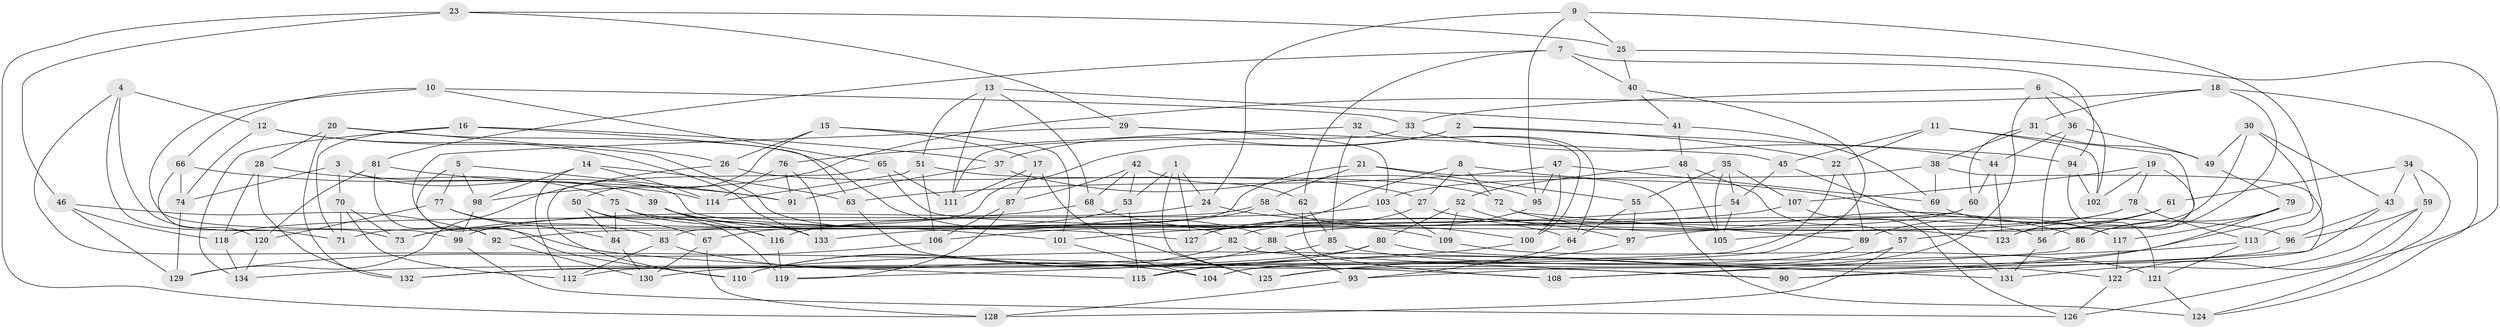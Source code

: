 // coarse degree distribution, {6: 0.5647058823529412, 4: 0.4117647058823529, 3: 0.011764705882352941, 5: 0.011764705882352941}
// Generated by graph-tools (version 1.1) at 2025/24/03/03/25 07:24:27]
// undirected, 134 vertices, 268 edges
graph export_dot {
graph [start="1"]
  node [color=gray90,style=filled];
  1;
  2;
  3;
  4;
  5;
  6;
  7;
  8;
  9;
  10;
  11;
  12;
  13;
  14;
  15;
  16;
  17;
  18;
  19;
  20;
  21;
  22;
  23;
  24;
  25;
  26;
  27;
  28;
  29;
  30;
  31;
  32;
  33;
  34;
  35;
  36;
  37;
  38;
  39;
  40;
  41;
  42;
  43;
  44;
  45;
  46;
  47;
  48;
  49;
  50;
  51;
  52;
  53;
  54;
  55;
  56;
  57;
  58;
  59;
  60;
  61;
  62;
  63;
  64;
  65;
  66;
  67;
  68;
  69;
  70;
  71;
  72;
  73;
  74;
  75;
  76;
  77;
  78;
  79;
  80;
  81;
  82;
  83;
  84;
  85;
  86;
  87;
  88;
  89;
  90;
  91;
  92;
  93;
  94;
  95;
  96;
  97;
  98;
  99;
  100;
  101;
  102;
  103;
  104;
  105;
  106;
  107;
  108;
  109;
  110;
  111;
  112;
  113;
  114;
  115;
  116;
  117;
  118;
  119;
  120;
  121;
  122;
  123;
  124;
  125;
  126;
  127;
  128;
  129;
  130;
  131;
  132;
  133;
  134;
  1 -- 53;
  1 -- 125;
  1 -- 24;
  1 -- 127;
  2 -- 71;
  2 -- 37;
  2 -- 94;
  2 -- 22;
  3 -- 74;
  3 -- 70;
  3 -- 39;
  3 -- 127;
  4 -- 73;
  4 -- 71;
  4 -- 12;
  4 -- 108;
  5 -- 77;
  5 -- 91;
  5 -- 110;
  5 -- 98;
  6 -- 93;
  6 -- 36;
  6 -- 102;
  6 -- 33;
  7 -- 62;
  7 -- 40;
  7 -- 81;
  7 -- 94;
  8 -- 27;
  8 -- 72;
  8 -- 106;
  8 -- 117;
  9 -- 25;
  9 -- 113;
  9 -- 95;
  9 -- 24;
  10 -- 66;
  10 -- 99;
  10 -- 65;
  10 -- 33;
  11 -- 123;
  11 -- 45;
  11 -- 22;
  11 -- 102;
  12 -- 26;
  12 -- 133;
  12 -- 74;
  13 -- 111;
  13 -- 41;
  13 -- 51;
  13 -- 68;
  14 -- 98;
  14 -- 112;
  14 -- 63;
  14 -- 114;
  15 -- 26;
  15 -- 17;
  15 -- 50;
  15 -- 101;
  16 -- 71;
  16 -- 37;
  16 -- 63;
  16 -- 134;
  17 -- 87;
  17 -- 125;
  17 -- 111;
  18 -- 98;
  18 -- 124;
  18 -- 31;
  18 -- 56;
  19 -- 78;
  19 -- 102;
  19 -- 86;
  19 -- 107;
  20 -- 82;
  20 -- 132;
  20 -- 88;
  20 -- 28;
  21 -- 83;
  21 -- 124;
  21 -- 55;
  21 -- 58;
  22 -- 132;
  22 -- 89;
  23 -- 46;
  23 -- 25;
  23 -- 128;
  23 -- 29;
  24 -- 64;
  24 -- 99;
  25 -- 126;
  25 -- 40;
  26 -- 27;
  26 -- 129;
  27 -- 127;
  27 -- 56;
  28 -- 75;
  28 -- 132;
  28 -- 118;
  29 -- 115;
  29 -- 45;
  29 -- 103;
  30 -- 115;
  30 -- 43;
  30 -- 57;
  30 -- 49;
  31 -- 38;
  31 -- 49;
  31 -- 60;
  32 -- 85;
  32 -- 64;
  32 -- 100;
  32 -- 76;
  33 -- 44;
  33 -- 111;
  34 -- 59;
  34 -- 61;
  34 -- 43;
  34 -- 124;
  35 -- 55;
  35 -- 54;
  35 -- 105;
  35 -- 107;
  36 -- 56;
  36 -- 44;
  36 -- 49;
  37 -- 95;
  37 -- 91;
  38 -- 90;
  38 -- 103;
  38 -- 69;
  39 -- 133;
  39 -- 101;
  39 -- 116;
  40 -- 41;
  40 -- 112;
  41 -- 48;
  41 -- 69;
  42 -- 68;
  42 -- 87;
  42 -- 62;
  42 -- 53;
  43 -- 108;
  43 -- 96;
  44 -- 123;
  44 -- 60;
  45 -- 131;
  45 -- 54;
  46 -- 129;
  46 -- 92;
  46 -- 118;
  47 -- 95;
  47 -- 63;
  47 -- 100;
  47 -- 69;
  48 -- 52;
  48 -- 105;
  48 -- 57;
  49 -- 79;
  50 -- 84;
  50 -- 119;
  50 -- 67;
  51 -- 114;
  51 -- 72;
  51 -- 106;
  52 -- 97;
  52 -- 80;
  52 -- 109;
  53 -- 73;
  53 -- 115;
  54 -- 101;
  54 -- 105;
  55 -- 64;
  55 -- 97;
  56 -- 131;
  57 -- 128;
  57 -- 125;
  58 -- 118;
  58 -- 67;
  58 -- 100;
  59 -- 96;
  59 -- 122;
  59 -- 131;
  60 -- 92;
  60 -- 82;
  61 -- 105;
  61 -- 123;
  61 -- 89;
  62 -- 108;
  62 -- 85;
  63 -- 90;
  64 -- 93;
  65 -- 123;
  65 -- 110;
  65 -- 111;
  66 -- 114;
  66 -- 74;
  66 -- 120;
  67 -- 128;
  67 -- 130;
  68 -- 109;
  68 -- 73;
  69 -- 117;
  70 -- 73;
  70 -- 112;
  70 -- 71;
  72 -- 86;
  72 -- 89;
  74 -- 129;
  75 -- 84;
  75 -- 96;
  75 -- 116;
  76 -- 91;
  76 -- 114;
  76 -- 133;
  77 -- 83;
  77 -- 120;
  77 -- 84;
  78 -- 88;
  78 -- 113;
  78 -- 97;
  79 -- 117;
  79 -- 86;
  79 -- 90;
  80 -- 132;
  80 -- 115;
  80 -- 131;
  81 -- 120;
  81 -- 91;
  81 -- 92;
  82 -- 90;
  82 -- 110;
  83 -- 112;
  83 -- 104;
  84 -- 130;
  85 -- 122;
  85 -- 134;
  86 -- 108;
  87 -- 119;
  87 -- 106;
  88 -- 93;
  88 -- 110;
  89 -- 104;
  92 -- 130;
  93 -- 128;
  94 -- 102;
  94 -- 121;
  95 -- 127;
  96 -- 104;
  97 -- 125;
  98 -- 99;
  99 -- 126;
  100 -- 119;
  101 -- 104;
  103 -- 109;
  103 -- 116;
  106 -- 129;
  107 -- 126;
  107 -- 133;
  109 -- 121;
  113 -- 121;
  113 -- 130;
  116 -- 119;
  117 -- 122;
  118 -- 134;
  120 -- 134;
  121 -- 124;
  122 -- 126;
}
